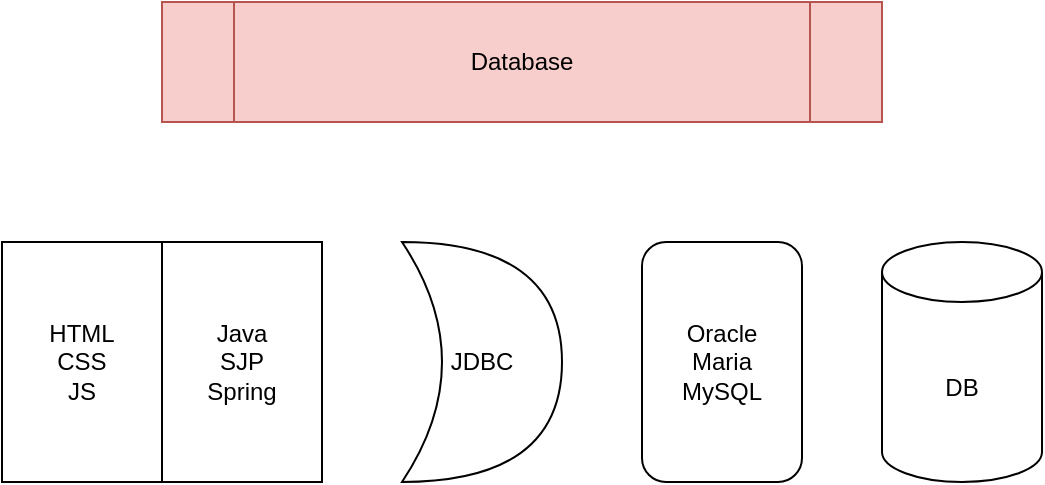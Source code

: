 <mxfile version="19.0.3" type="device"><diagram id="G4sbZhNXFWppJIZ655S-" name="Page-1"><mxGraphModel dx="1102" dy="729" grid="1" gridSize="10" guides="1" tooltips="1" connect="1" arrows="1" fold="1" page="1" pageScale="1" pageWidth="850" pageHeight="1100" math="0" shadow="0"><root><mxCell id="0"/><mxCell id="1" parent="0"/><mxCell id="tSq-yITD3u-geNXEVn37-1" value="Database" style="shape=process;whiteSpace=wrap;html=1;backgroundOutline=1;fillColor=#f8cecc;strokeColor=#b85450;" vertex="1" parent="1"><mxGeometry x="240" y="40" width="360" height="60" as="geometry"/></mxCell><mxCell id="tSq-yITD3u-geNXEVn37-2" value="DB" style="shape=cylinder3;whiteSpace=wrap;html=1;boundedLbl=1;backgroundOutline=1;size=15;" vertex="1" parent="1"><mxGeometry x="600" y="160" width="80" height="120" as="geometry"/></mxCell><mxCell id="tSq-yITD3u-geNXEVn37-3" value="Oracle&lt;br&gt;Maria&lt;br&gt;MySQL" style="rounded=1;whiteSpace=wrap;html=1;" vertex="1" parent="1"><mxGeometry x="480" y="160" width="80" height="120" as="geometry"/></mxCell><mxCell id="tSq-yITD3u-geNXEVn37-4" value="JDBC" style="shape=xor;whiteSpace=wrap;html=1;" vertex="1" parent="1"><mxGeometry x="360" y="160" width="80" height="120" as="geometry"/></mxCell><mxCell id="tSq-yITD3u-geNXEVn37-5" value="HTML&lt;br&gt;CSS&lt;br&gt;JS" style="rounded=0;whiteSpace=wrap;html=1;" vertex="1" parent="1"><mxGeometry x="160" y="160" width="80" height="120" as="geometry"/></mxCell><mxCell id="tSq-yITD3u-geNXEVn37-6" value="Java&lt;br&gt;SJP&lt;br&gt;Spring" style="rounded=0;whiteSpace=wrap;html=1;" vertex="1" parent="1"><mxGeometry x="240" y="160" width="80" height="120" as="geometry"/></mxCell></root></mxGraphModel></diagram></mxfile>